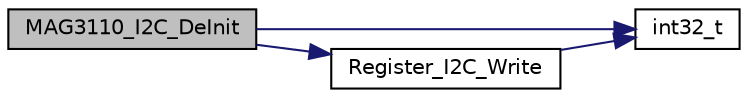 digraph "MAG3110_I2C_DeInit"
{
  edge [fontname="Helvetica",fontsize="10",labelfontname="Helvetica",labelfontsize="10"];
  node [fontname="Helvetica",fontsize="10",shape=record];
  rankdir="LR";
  Node9 [label="MAG3110_I2C_DeInit",height=0.2,width=0.4,color="black", fillcolor="grey75", style="filled", fontcolor="black"];
  Node9 -> Node10 [color="midnightblue",fontsize="10",style="solid",fontname="Helvetica"];
  Node10 [label="int32_t",height=0.2,width=0.4,color="black", fillcolor="white", style="filled",URL="$data__format__service_8h.html#a5d7069350a7d7e65686c77a8038f462f",tooltip="The interface function to append the data on the formated stream. "];
  Node9 -> Node11 [color="midnightblue",fontsize="10",style="solid",fontname="Helvetica"];
  Node11 [label="Register_I2C_Write",height=0.2,width=0.4,color="black", fillcolor="white", style="filled",URL="$register__io__i2c_8c.html#ad08d2c7880bc5f09fd27eee247311448",tooltip="The interface function to write a sensor register. "];
  Node11 -> Node10 [color="midnightblue",fontsize="10",style="solid",fontname="Helvetica"];
}
